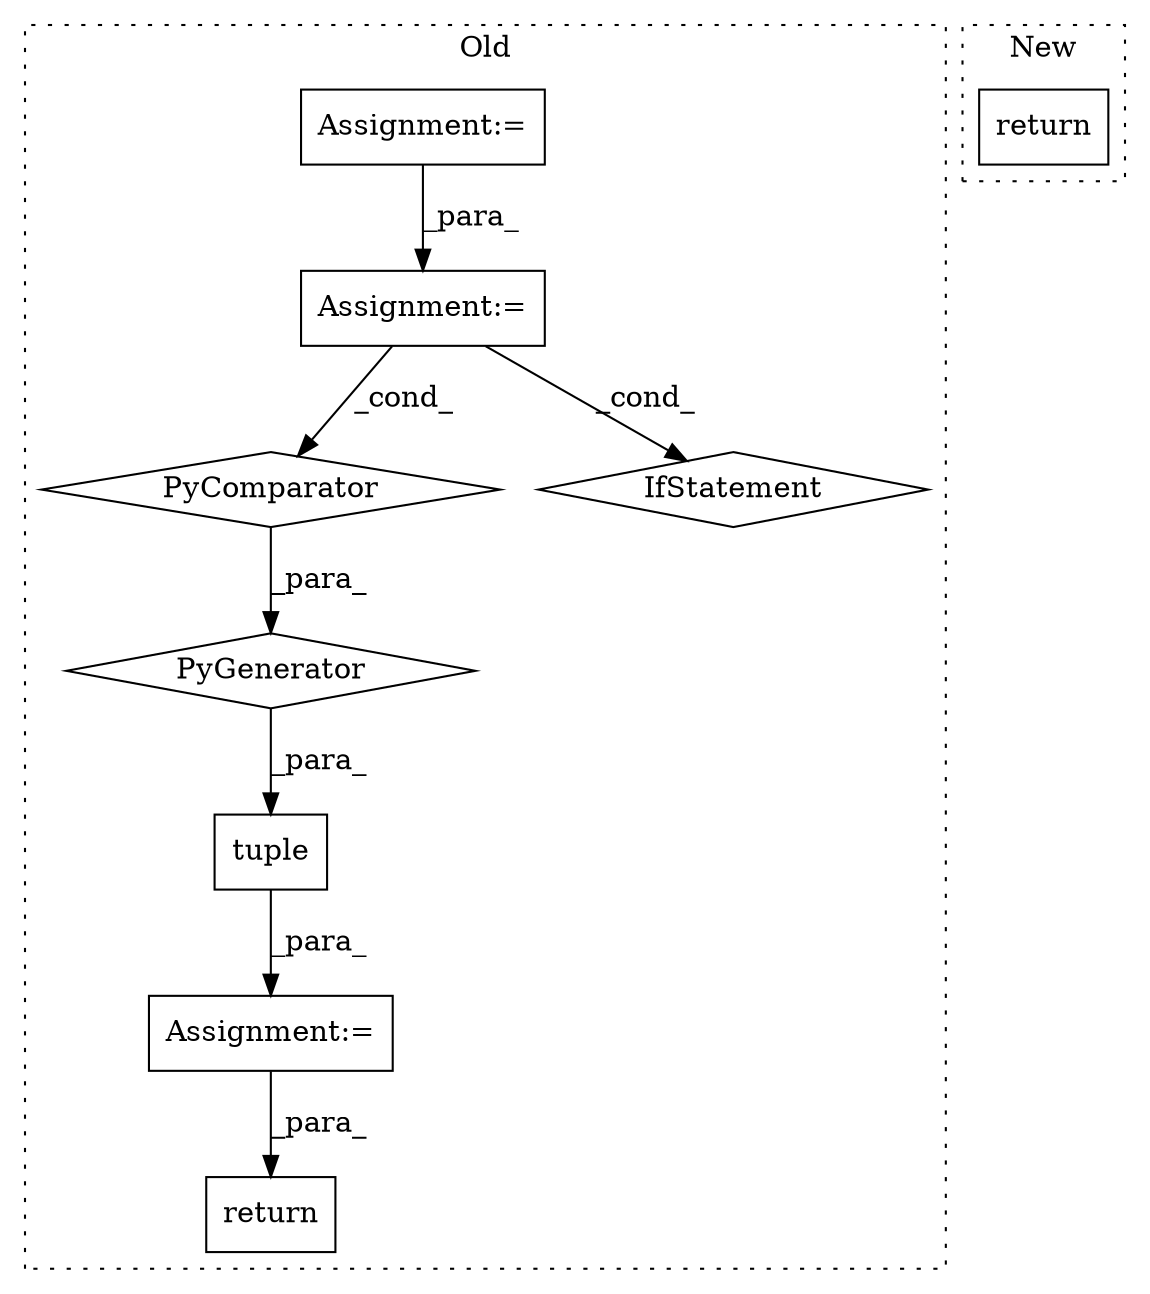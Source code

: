 digraph G {
subgraph cluster0 {
1 [label="tuple" a="32" s="3076,3247" l="15,-3" shape="box"];
3 [label="return" a="41" s="3250" l="7" shape="box"];
4 [label="Assignment:=" a="7" s="2913" l="21" shape="box"];
5 [label="PyGenerator" a="107" s="3091" l="156" shape="diamond"];
6 [label="PyComparator" a="113" s="3176" l="65" shape="diamond"];
7 [label="Assignment:=" a="7" s="2812" l="1" shape="box"];
8 [label="Assignment:=" a="7" s="3075" l="1" shape="box"];
9 [label="IfStatement" a="25" s="3023" l="3" shape="diamond"];
label = "Old";
style="dotted";
}
subgraph cluster1 {
2 [label="return" a="41" s="2691" l="7" shape="box"];
label = "New";
style="dotted";
}
1 -> 8 [label="_para_"];
4 -> 7 [label="_para_"];
5 -> 1 [label="_para_"];
6 -> 5 [label="_para_"];
7 -> 9 [label="_cond_"];
7 -> 6 [label="_cond_"];
8 -> 3 [label="_para_"];
}